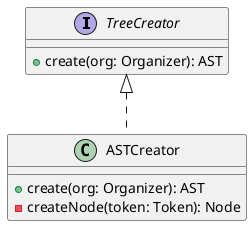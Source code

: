 @startuml

interface TreeCreator {
 +create(org: Organizer): AST
}

class ASTCreator implements TreeCreator {
 +create(org: Organizer): AST
 -createNode(token: Token): Node
}

' let x = 42;
'[Token(Declaration),Token(Identifier),Token(Assignment),Token(NumberLiteral),Token(Delimiter)]



@enduml